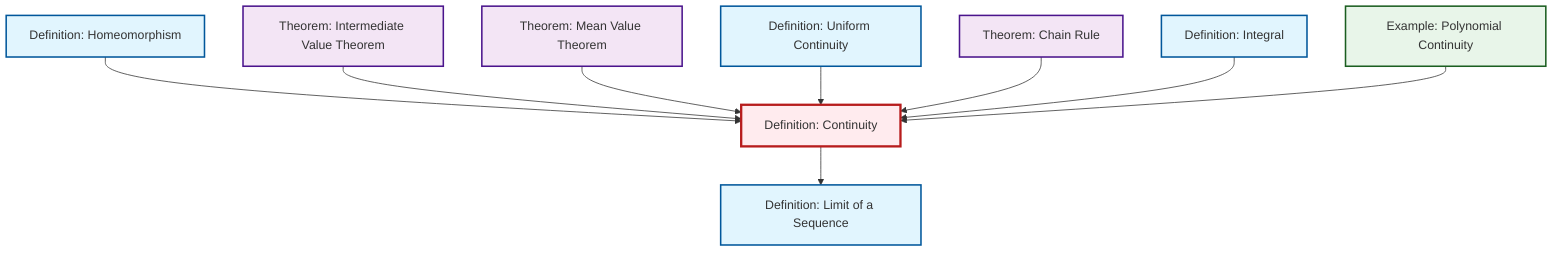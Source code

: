 graph TD
    classDef definition fill:#e1f5fe,stroke:#01579b,stroke-width:2px
    classDef theorem fill:#f3e5f5,stroke:#4a148c,stroke-width:2px
    classDef axiom fill:#fff3e0,stroke:#e65100,stroke-width:2px
    classDef example fill:#e8f5e9,stroke:#1b5e20,stroke-width:2px
    classDef current fill:#ffebee,stroke:#b71c1c,stroke-width:3px
    thm-intermediate-value["Theorem: Intermediate Value Theorem"]:::theorem
    thm-chain-rule["Theorem: Chain Rule"]:::theorem
    def-continuity["Definition: Continuity"]:::definition
    def-limit["Definition: Limit of a Sequence"]:::definition
    def-uniform-continuity["Definition: Uniform Continuity"]:::definition
    def-homeomorphism["Definition: Homeomorphism"]:::definition
    ex-polynomial-continuity["Example: Polynomial Continuity"]:::example
    thm-mean-value["Theorem: Mean Value Theorem"]:::theorem
    def-integral["Definition: Integral"]:::definition
    def-continuity --> def-limit
    def-homeomorphism --> def-continuity
    thm-intermediate-value --> def-continuity
    thm-mean-value --> def-continuity
    def-uniform-continuity --> def-continuity
    thm-chain-rule --> def-continuity
    def-integral --> def-continuity
    ex-polynomial-continuity --> def-continuity
    class def-continuity current